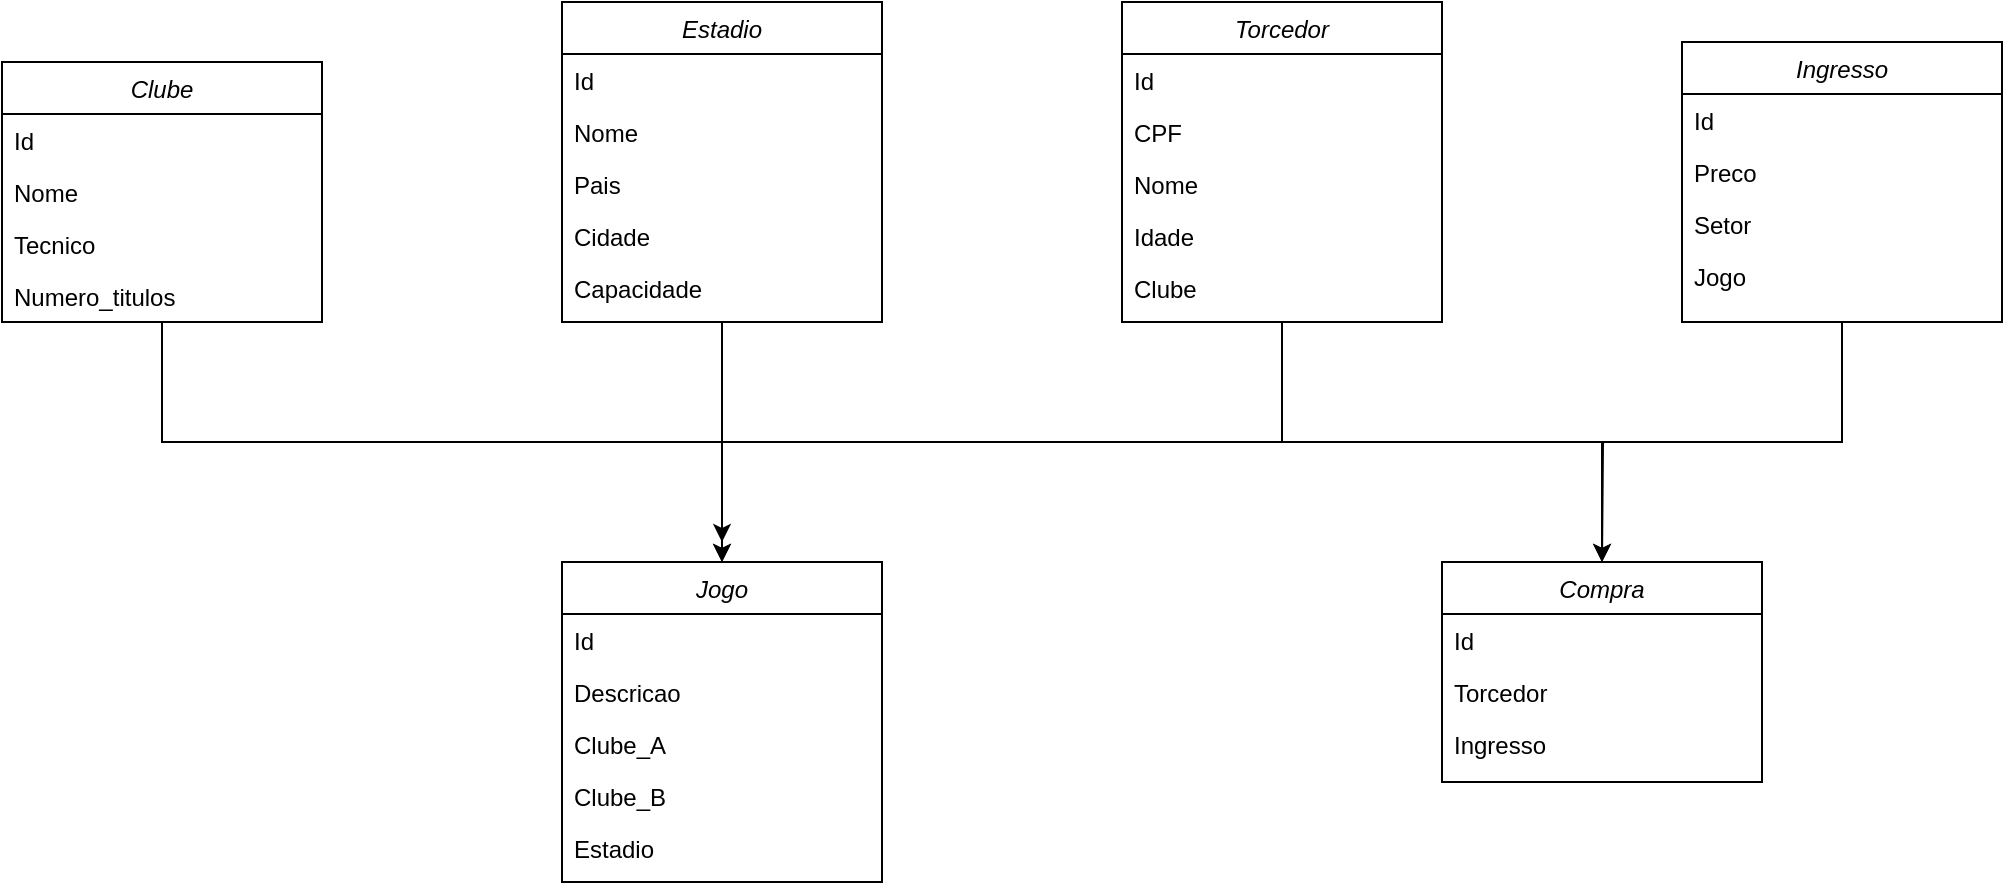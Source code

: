 <mxfile version="13.0.3" type="device"><diagram id="C5RBs43oDa-KdzZeNtuy" name="Page-1"><mxGraphModel dx="1024" dy="592" grid="1" gridSize="10" guides="1" tooltips="1" connect="1" arrows="1" fold="1" page="1" pageScale="1" pageWidth="2000" pageHeight="2000" math="0" shadow="0"><root><mxCell id="WIyWlLk6GJQsqaUBKTNV-0"/><mxCell id="WIyWlLk6GJQsqaUBKTNV-1" parent="WIyWlLk6GJQsqaUBKTNV-0"/><mxCell id="0atT59FKisIsrhBfUBpd-53" style="edgeStyle=orthogonalEdgeStyle;rounded=0;orthogonalLoop=1;jettySize=auto;html=1;exitX=0.5;exitY=1;exitDx=0;exitDy=0;" parent="WIyWlLk6GJQsqaUBKTNV-1" source="0atT59FKisIsrhBfUBpd-20" edge="1"><mxGeometry relative="1" as="geometry"><mxPoint x="960" y="430" as="targetPoint"/></mxGeometry></mxCell><mxCell id="0atT59FKisIsrhBfUBpd-52" style="edgeStyle=orthogonalEdgeStyle;rounded=0;orthogonalLoop=1;jettySize=auto;html=1;exitX=0.5;exitY=1;exitDx=0;exitDy=0;entryX=0.5;entryY=0;entryDx=0;entryDy=0;" parent="WIyWlLk6GJQsqaUBKTNV-1" source="0atT59FKisIsrhBfUBpd-14" target="0atT59FKisIsrhBfUBpd-37" edge="1"><mxGeometry relative="1" as="geometry"/></mxCell><mxCell id="0atT59FKisIsrhBfUBpd-20" value="Estadio" style="swimlane;fontStyle=2;align=center;verticalAlign=top;childLayout=stackLayout;horizontal=1;startSize=26;horizontalStack=0;resizeParent=1;resizeLast=0;collapsible=1;marginBottom=0;rounded=0;shadow=0;strokeWidth=1;" parent="WIyWlLk6GJQsqaUBKTNV-1" vertex="1"><mxGeometry x="880" y="160" width="160" height="160" as="geometry"><mxRectangle x="230" y="140" width="160" height="26" as="alternateBounds"/></mxGeometry></mxCell><mxCell id="0atT59FKisIsrhBfUBpd-21" value="Id" style="text;align=left;verticalAlign=top;spacingLeft=4;spacingRight=4;overflow=hidden;rotatable=0;points=[[0,0.5],[1,0.5]];portConstraint=eastwest;rounded=0;shadow=0;html=0;" parent="0atT59FKisIsrhBfUBpd-20" vertex="1"><mxGeometry y="26" width="160" height="26" as="geometry"/></mxCell><mxCell id="0atT59FKisIsrhBfUBpd-22" value="Nome" style="text;align=left;verticalAlign=top;spacingLeft=4;spacingRight=4;overflow=hidden;rotatable=0;points=[[0,0.5],[1,0.5]];portConstraint=eastwest;rounded=0;shadow=0;html=0;" parent="0atT59FKisIsrhBfUBpd-20" vertex="1"><mxGeometry y="52" width="160" height="26" as="geometry"/></mxCell><mxCell id="0atT59FKisIsrhBfUBpd-23" value="Pais" style="text;align=left;verticalAlign=top;spacingLeft=4;spacingRight=4;overflow=hidden;rotatable=0;points=[[0,0.5],[1,0.5]];portConstraint=eastwest;rounded=0;shadow=0;html=0;" parent="0atT59FKisIsrhBfUBpd-20" vertex="1"><mxGeometry y="78" width="160" height="26" as="geometry"/></mxCell><mxCell id="0atT59FKisIsrhBfUBpd-24" value="Cidade" style="text;align=left;verticalAlign=top;spacingLeft=4;spacingRight=4;overflow=hidden;rotatable=0;points=[[0,0.5],[1,0.5]];portConstraint=eastwest;rounded=0;shadow=0;html=0;" parent="0atT59FKisIsrhBfUBpd-20" vertex="1"><mxGeometry y="104" width="160" height="26" as="geometry"/></mxCell><mxCell id="0atT59FKisIsrhBfUBpd-25" value="Capacidade" style="text;align=left;verticalAlign=top;spacingLeft=4;spacingRight=4;overflow=hidden;rotatable=0;points=[[0,0.5],[1,0.5]];portConstraint=eastwest;rounded=0;shadow=0;html=0;" parent="0atT59FKisIsrhBfUBpd-20" vertex="1"><mxGeometry y="130" width="160" height="26" as="geometry"/></mxCell><mxCell id="0atT59FKisIsrhBfUBpd-68" style="edgeStyle=orthogonalEdgeStyle;rounded=0;orthogonalLoop=1;jettySize=auto;html=1;exitX=0.5;exitY=1;exitDx=0;exitDy=0;entryX=0.5;entryY=0;entryDx=0;entryDy=0;" parent="WIyWlLk6GJQsqaUBKTNV-1" source="0atT59FKisIsrhBfUBpd-29" target="0atT59FKisIsrhBfUBpd-37" edge="1"><mxGeometry relative="1" as="geometry"/></mxCell><mxCell id="0atT59FKisIsrhBfUBpd-84" style="edgeStyle=orthogonalEdgeStyle;rounded=0;orthogonalLoop=1;jettySize=auto;html=1;exitX=0.5;exitY=1;exitDx=0;exitDy=0;entryX=0.5;entryY=0;entryDx=0;entryDy=0;" parent="WIyWlLk6GJQsqaUBKTNV-1" source="0atT59FKisIsrhBfUBpd-29" target="0atT59FKisIsrhBfUBpd-80" edge="1"><mxGeometry relative="1" as="geometry"/></mxCell><mxCell id="0atT59FKisIsrhBfUBpd-29" value="Torcedor" style="swimlane;fontStyle=2;align=center;verticalAlign=top;childLayout=stackLayout;horizontal=1;startSize=26;horizontalStack=0;resizeParent=1;resizeLast=0;collapsible=1;marginBottom=0;rounded=0;shadow=0;strokeWidth=1;" parent="WIyWlLk6GJQsqaUBKTNV-1" vertex="1"><mxGeometry x="1160" y="160" width="160" height="160" as="geometry"><mxRectangle x="230" y="140" width="160" height="26" as="alternateBounds"/></mxGeometry></mxCell><mxCell id="0atT59FKisIsrhBfUBpd-30" value="Id" style="text;align=left;verticalAlign=top;spacingLeft=4;spacingRight=4;overflow=hidden;rotatable=0;points=[[0,0.5],[1,0.5]];portConstraint=eastwest;rounded=0;shadow=0;html=0;" parent="0atT59FKisIsrhBfUBpd-29" vertex="1"><mxGeometry y="26" width="160" height="26" as="geometry"/></mxCell><mxCell id="0atT59FKisIsrhBfUBpd-35" value="CPF" style="text;align=left;verticalAlign=top;spacingLeft=4;spacingRight=4;overflow=hidden;rotatable=0;points=[[0,0.5],[1,0.5]];portConstraint=eastwest;rounded=0;shadow=0;html=0;" parent="0atT59FKisIsrhBfUBpd-29" vertex="1"><mxGeometry y="52" width="160" height="26" as="geometry"/></mxCell><mxCell id="0atT59FKisIsrhBfUBpd-31" value="Nome" style="text;align=left;verticalAlign=top;spacingLeft=4;spacingRight=4;overflow=hidden;rotatable=0;points=[[0,0.5],[1,0.5]];portConstraint=eastwest;rounded=0;shadow=0;html=0;" parent="0atT59FKisIsrhBfUBpd-29" vertex="1"><mxGeometry y="78" width="160" height="26" as="geometry"/></mxCell><mxCell id="0atT59FKisIsrhBfUBpd-32" value="Idade" style="text;align=left;verticalAlign=top;spacingLeft=4;spacingRight=4;overflow=hidden;rotatable=0;points=[[0,0.5],[1,0.5]];portConstraint=eastwest;rounded=0;shadow=0;html=0;" parent="0atT59FKisIsrhBfUBpd-29" vertex="1"><mxGeometry y="104" width="160" height="26" as="geometry"/></mxCell><mxCell id="0atT59FKisIsrhBfUBpd-33" value="Clube" style="text;align=left;verticalAlign=top;spacingLeft=4;spacingRight=4;overflow=hidden;rotatable=0;points=[[0,0.5],[1,0.5]];portConstraint=eastwest;rounded=0;shadow=0;html=0;" parent="0atT59FKisIsrhBfUBpd-29" vertex="1"><mxGeometry y="130" width="160" height="26" as="geometry"/></mxCell><mxCell id="0atT59FKisIsrhBfUBpd-14" value="Clube" style="swimlane;fontStyle=2;align=center;verticalAlign=top;childLayout=stackLayout;horizontal=1;startSize=26;horizontalStack=0;resizeParent=1;resizeLast=0;collapsible=1;marginBottom=0;rounded=0;shadow=0;strokeWidth=1;" parent="WIyWlLk6GJQsqaUBKTNV-1" vertex="1"><mxGeometry x="600" y="190" width="160" height="130" as="geometry"><mxRectangle x="230" y="140" width="160" height="26" as="alternateBounds"/></mxGeometry></mxCell><mxCell id="0atT59FKisIsrhBfUBpd-15" value="Id" style="text;align=left;verticalAlign=top;spacingLeft=4;spacingRight=4;overflow=hidden;rotatable=0;points=[[0,0.5],[1,0.5]];portConstraint=eastwest;rounded=0;shadow=0;html=0;" parent="0atT59FKisIsrhBfUBpd-14" vertex="1"><mxGeometry y="26" width="160" height="26" as="geometry"/></mxCell><mxCell id="0atT59FKisIsrhBfUBpd-16" value="Nome" style="text;align=left;verticalAlign=top;spacingLeft=4;spacingRight=4;overflow=hidden;rotatable=0;points=[[0,0.5],[1,0.5]];portConstraint=eastwest;rounded=0;shadow=0;html=0;" parent="0atT59FKisIsrhBfUBpd-14" vertex="1"><mxGeometry y="52" width="160" height="26" as="geometry"/></mxCell><mxCell id="0atT59FKisIsrhBfUBpd-19" value="Tecnico" style="text;align=left;verticalAlign=top;spacingLeft=4;spacingRight=4;overflow=hidden;rotatable=0;points=[[0,0.5],[1,0.5]];portConstraint=eastwest;rounded=0;shadow=0;html=0;" parent="0atT59FKisIsrhBfUBpd-14" vertex="1"><mxGeometry y="78" width="160" height="26" as="geometry"/></mxCell><mxCell id="0atT59FKisIsrhBfUBpd-28" value="Numero_titulos" style="text;align=left;verticalAlign=top;spacingLeft=4;spacingRight=4;overflow=hidden;rotatable=0;points=[[0,0.5],[1,0.5]];portConstraint=eastwest;rounded=0;shadow=0;html=0;" parent="0atT59FKisIsrhBfUBpd-14" vertex="1"><mxGeometry y="104" width="160" height="26" as="geometry"/></mxCell><mxCell id="0atT59FKisIsrhBfUBpd-85" style="edgeStyle=orthogonalEdgeStyle;rounded=0;orthogonalLoop=1;jettySize=auto;html=1;exitX=0.5;exitY=1;exitDx=0;exitDy=0;" parent="WIyWlLk6GJQsqaUBKTNV-1" source="0atT59FKisIsrhBfUBpd-70" edge="1"><mxGeometry relative="1" as="geometry"><mxPoint x="1400" y="440" as="targetPoint"/></mxGeometry></mxCell><mxCell id="0atT59FKisIsrhBfUBpd-37" value="Jogo" style="swimlane;fontStyle=2;align=center;verticalAlign=top;childLayout=stackLayout;horizontal=1;startSize=26;horizontalStack=0;resizeParent=1;resizeLast=0;collapsible=1;marginBottom=0;rounded=0;shadow=0;strokeWidth=1;" parent="WIyWlLk6GJQsqaUBKTNV-1" vertex="1"><mxGeometry x="880" y="440" width="160" height="160" as="geometry"><mxRectangle x="230" y="140" width="160" height="26" as="alternateBounds"/></mxGeometry></mxCell><mxCell id="0atT59FKisIsrhBfUBpd-38" value="Id" style="text;align=left;verticalAlign=top;spacingLeft=4;spacingRight=4;overflow=hidden;rotatable=0;points=[[0,0.5],[1,0.5]];portConstraint=eastwest;rounded=0;shadow=0;html=0;" parent="0atT59FKisIsrhBfUBpd-37" vertex="1"><mxGeometry y="26" width="160" height="26" as="geometry"/></mxCell><mxCell id="0atT59FKisIsrhBfUBpd-39" value="Descricao" style="text;align=left;verticalAlign=top;spacingLeft=4;spacingRight=4;overflow=hidden;rotatable=0;points=[[0,0.5],[1,0.5]];portConstraint=eastwest;rounded=0;shadow=0;html=0;" parent="0atT59FKisIsrhBfUBpd-37" vertex="1"><mxGeometry y="52" width="160" height="26" as="geometry"/></mxCell><mxCell id="0atT59FKisIsrhBfUBpd-40" value="Clube_A" style="text;align=left;verticalAlign=top;spacingLeft=4;spacingRight=4;overflow=hidden;rotatable=0;points=[[0,0.5],[1,0.5]];portConstraint=eastwest;rounded=0;shadow=0;html=0;" parent="0atT59FKisIsrhBfUBpd-37" vertex="1"><mxGeometry y="78" width="160" height="26" as="geometry"/></mxCell><mxCell id="0atT59FKisIsrhBfUBpd-41" value="Clube_B" style="text;align=left;verticalAlign=top;spacingLeft=4;spacingRight=4;overflow=hidden;rotatable=0;points=[[0,0.5],[1,0.5]];portConstraint=eastwest;rounded=0;shadow=0;html=0;" parent="0atT59FKisIsrhBfUBpd-37" vertex="1"><mxGeometry y="104" width="160" height="26" as="geometry"/></mxCell><mxCell id="0atT59FKisIsrhBfUBpd-42" value="Estadio" style="text;align=left;verticalAlign=top;spacingLeft=4;spacingRight=4;overflow=hidden;rotatable=0;points=[[0,0.5],[1,0.5]];portConstraint=eastwest;rounded=0;shadow=0;html=0;" parent="0atT59FKisIsrhBfUBpd-37" vertex="1"><mxGeometry y="130" width="160" height="26" as="geometry"/></mxCell><mxCell id="0atT59FKisIsrhBfUBpd-80" value="Compra" style="swimlane;fontStyle=2;align=center;verticalAlign=top;childLayout=stackLayout;horizontal=1;startSize=26;horizontalStack=0;resizeParent=1;resizeLast=0;collapsible=1;marginBottom=0;rounded=0;shadow=0;strokeWidth=1;" parent="WIyWlLk6GJQsqaUBKTNV-1" vertex="1"><mxGeometry x="1320" y="440" width="160" height="110" as="geometry"><mxRectangle x="230" y="140" width="160" height="26" as="alternateBounds"/></mxGeometry></mxCell><mxCell id="0atT59FKisIsrhBfUBpd-81" value="Id" style="text;align=left;verticalAlign=top;spacingLeft=4;spacingRight=4;overflow=hidden;rotatable=0;points=[[0,0.5],[1,0.5]];portConstraint=eastwest;rounded=0;shadow=0;html=0;" parent="0atT59FKisIsrhBfUBpd-80" vertex="1"><mxGeometry y="26" width="160" height="26" as="geometry"/></mxCell><mxCell id="0atT59FKisIsrhBfUBpd-82" value="Torcedor" style="text;align=left;verticalAlign=top;spacingLeft=4;spacingRight=4;overflow=hidden;rotatable=0;points=[[0,0.5],[1,0.5]];portConstraint=eastwest;rounded=0;shadow=0;html=0;" parent="0atT59FKisIsrhBfUBpd-80" vertex="1"><mxGeometry y="52" width="160" height="26" as="geometry"/></mxCell><mxCell id="0atT59FKisIsrhBfUBpd-83" value="Ingresso" style="text;align=left;verticalAlign=top;spacingLeft=4;spacingRight=4;overflow=hidden;rotatable=0;points=[[0,0.5],[1,0.5]];portConstraint=eastwest;rounded=0;shadow=0;html=0;" parent="0atT59FKisIsrhBfUBpd-80" vertex="1"><mxGeometry y="78" width="160" height="26" as="geometry"/></mxCell><mxCell id="0atT59FKisIsrhBfUBpd-70" value="Ingresso" style="swimlane;fontStyle=2;align=center;verticalAlign=top;childLayout=stackLayout;horizontal=1;startSize=26;horizontalStack=0;resizeParent=1;resizeLast=0;collapsible=1;marginBottom=0;rounded=0;shadow=0;strokeWidth=1;" parent="WIyWlLk6GJQsqaUBKTNV-1" vertex="1"><mxGeometry x="1440" y="180" width="160" height="140" as="geometry"><mxRectangle x="230" y="140" width="160" height="26" as="alternateBounds"/></mxGeometry></mxCell><mxCell id="0atT59FKisIsrhBfUBpd-71" value="Id" style="text;align=left;verticalAlign=top;spacingLeft=4;spacingRight=4;overflow=hidden;rotatable=0;points=[[0,0.5],[1,0.5]];portConstraint=eastwest;rounded=0;shadow=0;html=0;" parent="0atT59FKisIsrhBfUBpd-70" vertex="1"><mxGeometry y="26" width="160" height="26" as="geometry"/></mxCell><mxCell id="0atT59FKisIsrhBfUBpd-72" value="Preco" style="text;align=left;verticalAlign=top;spacingLeft=4;spacingRight=4;overflow=hidden;rotatable=0;points=[[0,0.5],[1,0.5]];portConstraint=eastwest;rounded=0;shadow=0;html=0;" parent="0atT59FKisIsrhBfUBpd-70" vertex="1"><mxGeometry y="52" width="160" height="26" as="geometry"/></mxCell><mxCell id="0atT59FKisIsrhBfUBpd-73" value="Setor" style="text;align=left;verticalAlign=top;spacingLeft=4;spacingRight=4;overflow=hidden;rotatable=0;points=[[0,0.5],[1,0.5]];portConstraint=eastwest;rounded=0;shadow=0;html=0;" parent="0atT59FKisIsrhBfUBpd-70" vertex="1"><mxGeometry y="78" width="160" height="26" as="geometry"/></mxCell><mxCell id="kIxZ7CM44u0Lrtd89gtO-1" value="Jogo" style="text;align=left;verticalAlign=top;spacingLeft=4;spacingRight=4;overflow=hidden;rotatable=0;points=[[0,0.5],[1,0.5]];portConstraint=eastwest;rounded=0;shadow=0;html=0;" vertex="1" parent="0atT59FKisIsrhBfUBpd-70"><mxGeometry y="104" width="160" height="26" as="geometry"/></mxCell></root></mxGraphModel></diagram></mxfile>